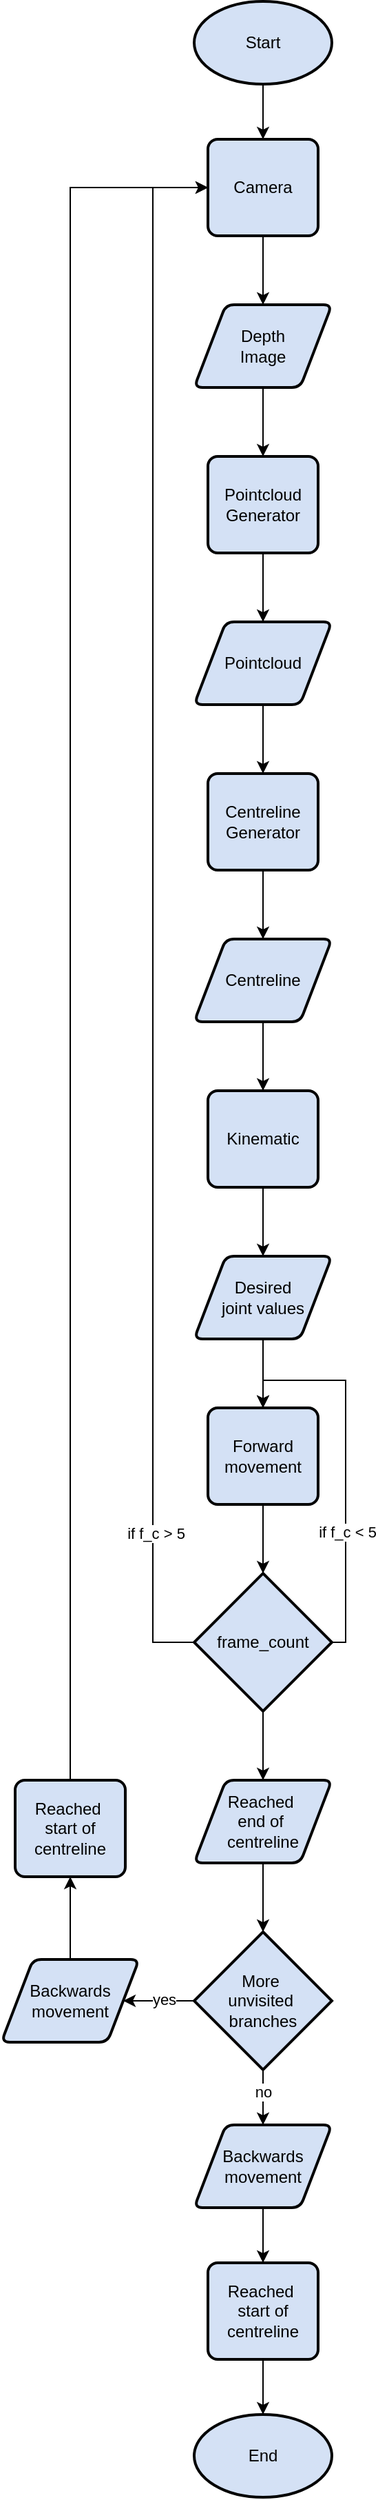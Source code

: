 <mxfile version="27.0.9">
  <diagram name="Side-1" id="UyaYXbJCaEVXkR74-4xI">
    <mxGraphModel dx="1892" dy="1324" grid="1" gridSize="10" guides="1" tooltips="1" connect="1" arrows="1" fold="1" page="1" pageScale="1" pageWidth="1169" pageHeight="827" math="0" shadow="0">
      <root>
        <mxCell id="0" />
        <mxCell id="1" parent="0" />
        <mxCell id="UtGt6KNxSAprVNSM-Ta2-62" style="edgeStyle=orthogonalEdgeStyle;rounded=0;orthogonalLoop=1;jettySize=auto;html=1;entryX=0.5;entryY=0;entryDx=0;entryDy=0;" edge="1" parent="1" source="UtGt6KNxSAprVNSM-Ta2-1" target="UtGt6KNxSAprVNSM-Ta2-25">
          <mxGeometry relative="1" as="geometry" />
        </mxCell>
        <mxCell id="UtGt6KNxSAprVNSM-Ta2-1" value="Start" style="strokeWidth=2;html=1;shape=mxgraph.flowchart.start_1;whiteSpace=wrap;fillColor=#D4E1F5;" vertex="1" parent="1">
          <mxGeometry x="750" y="20" width="100" height="60" as="geometry" />
        </mxCell>
        <mxCell id="UtGt6KNxSAprVNSM-Ta2-31" style="edgeStyle=orthogonalEdgeStyle;rounded=0;orthogonalLoop=1;jettySize=auto;html=1;entryX=0.5;entryY=0;entryDx=0;entryDy=0;" edge="1" parent="1" source="UtGt6KNxSAprVNSM-Ta2-2" target="UtGt6KNxSAprVNSM-Ta2-3">
          <mxGeometry relative="1" as="geometry" />
        </mxCell>
        <mxCell id="UtGt6KNxSAprVNSM-Ta2-2" value="Depth&lt;div&gt;Image&lt;/div&gt;" style="shape=parallelogram;html=1;strokeWidth=2;perimeter=parallelogramPerimeter;whiteSpace=wrap;rounded=1;arcSize=12;size=0.23;fillColor=#D4E1F5;" vertex="1" parent="1">
          <mxGeometry x="750" y="240.0" width="100" height="60" as="geometry" />
        </mxCell>
        <mxCell id="UtGt6KNxSAprVNSM-Ta2-32" style="edgeStyle=orthogonalEdgeStyle;rounded=0;orthogonalLoop=1;jettySize=auto;html=1;entryX=0.5;entryY=0;entryDx=0;entryDy=0;" edge="1" parent="1" source="UtGt6KNxSAprVNSM-Ta2-3" target="UtGt6KNxSAprVNSM-Ta2-4">
          <mxGeometry relative="1" as="geometry" />
        </mxCell>
        <mxCell id="UtGt6KNxSAprVNSM-Ta2-3" value="Pointcloud&lt;div&gt;Generator&lt;/div&gt;" style="rounded=1;whiteSpace=wrap;html=1;absoluteArcSize=1;arcSize=14;strokeWidth=2;fillColor=#D4E1F5;" vertex="1" parent="1">
          <mxGeometry x="760" y="350.0" width="80" height="70" as="geometry" />
        </mxCell>
        <mxCell id="UtGt6KNxSAprVNSM-Ta2-33" style="edgeStyle=orthogonalEdgeStyle;rounded=0;orthogonalLoop=1;jettySize=auto;html=1;entryX=0.5;entryY=0;entryDx=0;entryDy=0;" edge="1" parent="1" source="UtGt6KNxSAprVNSM-Ta2-4" target="UtGt6KNxSAprVNSM-Ta2-5">
          <mxGeometry relative="1" as="geometry" />
        </mxCell>
        <mxCell id="UtGt6KNxSAprVNSM-Ta2-4" value="Pointcloud" style="shape=parallelogram;html=1;strokeWidth=2;perimeter=parallelogramPerimeter;whiteSpace=wrap;rounded=1;arcSize=12;size=0.23;fillColor=#D4E1F5;" vertex="1" parent="1">
          <mxGeometry x="750" y="470.0" width="100" height="60" as="geometry" />
        </mxCell>
        <mxCell id="UtGt6KNxSAprVNSM-Ta2-34" style="edgeStyle=orthogonalEdgeStyle;rounded=0;orthogonalLoop=1;jettySize=auto;html=1;" edge="1" parent="1" source="UtGt6KNxSAprVNSM-Ta2-5" target="UtGt6KNxSAprVNSM-Ta2-7">
          <mxGeometry relative="1" as="geometry" />
        </mxCell>
        <mxCell id="UtGt6KNxSAprVNSM-Ta2-5" value="Centreline&lt;br&gt;Generator" style="rounded=1;whiteSpace=wrap;html=1;absoluteArcSize=1;arcSize=14;strokeWidth=2;strokeColor=#000000;fillColor=#D4E1F5;" vertex="1" parent="1">
          <mxGeometry x="760" y="580.0" width="80" height="70" as="geometry" />
        </mxCell>
        <mxCell id="UtGt6KNxSAprVNSM-Ta2-35" style="edgeStyle=orthogonalEdgeStyle;rounded=0;orthogonalLoop=1;jettySize=auto;html=1;" edge="1" parent="1" source="UtGt6KNxSAprVNSM-Ta2-7" target="UtGt6KNxSAprVNSM-Ta2-8">
          <mxGeometry relative="1" as="geometry" />
        </mxCell>
        <mxCell id="UtGt6KNxSAprVNSM-Ta2-7" value="Centreline" style="shape=parallelogram;html=1;strokeWidth=2;perimeter=parallelogramPerimeter;whiteSpace=wrap;rounded=1;arcSize=12;size=0.23;fillColor=#D4E1F5;" vertex="1" parent="1">
          <mxGeometry x="750" y="700.0" width="100" height="60" as="geometry" />
        </mxCell>
        <mxCell id="UtGt6KNxSAprVNSM-Ta2-36" style="edgeStyle=orthogonalEdgeStyle;rounded=0;orthogonalLoop=1;jettySize=auto;html=1;entryX=0.5;entryY=0;entryDx=0;entryDy=0;" edge="1" parent="1" source="UtGt6KNxSAprVNSM-Ta2-8" target="UtGt6KNxSAprVNSM-Ta2-9">
          <mxGeometry relative="1" as="geometry" />
        </mxCell>
        <mxCell id="UtGt6KNxSAprVNSM-Ta2-8" value="Kinematic" style="rounded=1;whiteSpace=wrap;html=1;absoluteArcSize=1;arcSize=14;strokeWidth=2;fillColor=#D4E1F5;" vertex="1" parent="1">
          <mxGeometry x="760" y="810.0" width="80" height="70" as="geometry" />
        </mxCell>
        <mxCell id="UtGt6KNxSAprVNSM-Ta2-37" style="edgeStyle=orthogonalEdgeStyle;rounded=0;orthogonalLoop=1;jettySize=auto;html=1;entryX=0.5;entryY=0;entryDx=0;entryDy=0;" edge="1" parent="1" source="UtGt6KNxSAprVNSM-Ta2-9" target="UtGt6KNxSAprVNSM-Ta2-10">
          <mxGeometry relative="1" as="geometry" />
        </mxCell>
        <mxCell id="UtGt6KNxSAprVNSM-Ta2-9" value="Desired&lt;br&gt;joint values" style="shape=parallelogram;html=1;strokeWidth=2;perimeter=parallelogramPerimeter;whiteSpace=wrap;rounded=1;arcSize=12;size=0.23;fillColor=#D4E1F5;" vertex="1" parent="1">
          <mxGeometry x="750" y="930" width="100" height="60" as="geometry" />
        </mxCell>
        <mxCell id="UtGt6KNxSAprVNSM-Ta2-10" value="Forward&lt;br&gt;movement" style="rounded=1;whiteSpace=wrap;html=1;absoluteArcSize=1;arcSize=14;strokeWidth=2;strokeColor=#000000;fillColor=#D4E1F5;" vertex="1" parent="1">
          <mxGeometry x="760" y="1040" width="80" height="70" as="geometry" />
        </mxCell>
        <mxCell id="UtGt6KNxSAprVNSM-Ta2-39" style="edgeStyle=orthogonalEdgeStyle;rounded=0;orthogonalLoop=1;jettySize=auto;html=1;entryX=0.5;entryY=0;entryDx=0;entryDy=0;" edge="1" parent="1" source="UtGt6KNxSAprVNSM-Ta2-11" target="UtGt6KNxSAprVNSM-Ta2-10">
          <mxGeometry relative="1" as="geometry">
            <Array as="points">
              <mxPoint x="860" y="1210" />
              <mxPoint x="860" y="1020" />
              <mxPoint x="800" y="1020" />
            </Array>
          </mxGeometry>
        </mxCell>
        <mxCell id="UtGt6KNxSAprVNSM-Ta2-40" value="if f_c &amp;lt; 5" style="edgeLabel;html=1;align=center;verticalAlign=middle;resizable=0;points=[];" vertex="1" connectable="0" parent="UtGt6KNxSAprVNSM-Ta2-39">
          <mxGeometry x="0.098" y="-1" relative="1" as="geometry">
            <mxPoint y="63" as="offset" />
          </mxGeometry>
        </mxCell>
        <mxCell id="UtGt6KNxSAprVNSM-Ta2-41" style="edgeStyle=orthogonalEdgeStyle;rounded=0;orthogonalLoop=1;jettySize=auto;html=1;entryX=0;entryY=0.5;entryDx=0;entryDy=0;" edge="1" parent="1" source="UtGt6KNxSAprVNSM-Ta2-11" target="UtGt6KNxSAprVNSM-Ta2-25">
          <mxGeometry relative="1" as="geometry">
            <Array as="points">
              <mxPoint x="720" y="1210" />
              <mxPoint x="720" y="155" />
            </Array>
          </mxGeometry>
        </mxCell>
        <mxCell id="UtGt6KNxSAprVNSM-Ta2-43" value="if f_c &amp;gt; 5" style="edgeLabel;html=1;align=center;verticalAlign=middle;resizable=0;points=[];" vertex="1" connectable="0" parent="UtGt6KNxSAprVNSM-Ta2-41">
          <mxGeometry x="-0.805" y="-2" relative="1" as="geometry">
            <mxPoint as="offset" />
          </mxGeometry>
        </mxCell>
        <mxCell id="UtGt6KNxSAprVNSM-Ta2-11" value="frame_count" style="strokeWidth=2;html=1;shape=mxgraph.flowchart.decision;whiteSpace=wrap;fillColor=#D4E1F5;" vertex="1" parent="1">
          <mxGeometry x="750" y="1160" width="100" height="100" as="geometry" />
        </mxCell>
        <mxCell id="UtGt6KNxSAprVNSM-Ta2-30" style="edgeStyle=orthogonalEdgeStyle;rounded=0;orthogonalLoop=1;jettySize=auto;html=1;" edge="1" parent="1" source="UtGt6KNxSAprVNSM-Ta2-25" target="UtGt6KNxSAprVNSM-Ta2-2">
          <mxGeometry relative="1" as="geometry" />
        </mxCell>
        <mxCell id="UtGt6KNxSAprVNSM-Ta2-25" value="Camera" style="rounded=1;whiteSpace=wrap;html=1;absoluteArcSize=1;arcSize=14;strokeWidth=2;fillColor=#D4E1F5;strokeColor=#000000;" vertex="1" parent="1">
          <mxGeometry x="760" y="120" width="80" height="70" as="geometry" />
        </mxCell>
        <mxCell id="UtGt6KNxSAprVNSM-Ta2-51" style="edgeStyle=orthogonalEdgeStyle;rounded=0;orthogonalLoop=1;jettySize=auto;html=1;entryX=1;entryY=0.5;entryDx=0;entryDy=0;" edge="1" parent="1" source="UtGt6KNxSAprVNSM-Ta2-29" target="UtGt6KNxSAprVNSM-Ta2-49">
          <mxGeometry relative="1" as="geometry" />
        </mxCell>
        <mxCell id="UtGt6KNxSAprVNSM-Ta2-52" value="yes" style="edgeLabel;html=1;align=center;verticalAlign=middle;resizable=0;points=[];" vertex="1" connectable="0" parent="UtGt6KNxSAprVNSM-Ta2-51">
          <mxGeometry x="-0.131" y="-1" relative="1" as="geometry">
            <mxPoint as="offset" />
          </mxGeometry>
        </mxCell>
        <mxCell id="UtGt6KNxSAprVNSM-Ta2-29" value="More&amp;nbsp;&lt;div&gt;unvisited&amp;nbsp;&lt;/div&gt;&lt;div&gt;branches&lt;/div&gt;" style="strokeWidth=2;html=1;shape=mxgraph.flowchart.decision;whiteSpace=wrap;fillColor=#D4E1F5;" vertex="1" parent="1">
          <mxGeometry x="750" y="1420" width="100" height="100" as="geometry" />
        </mxCell>
        <mxCell id="UtGt6KNxSAprVNSM-Ta2-38" style="edgeStyle=orthogonalEdgeStyle;rounded=0;orthogonalLoop=1;jettySize=auto;html=1;entryX=0.5;entryY=0;entryDx=0;entryDy=0;entryPerimeter=0;" edge="1" parent="1" source="UtGt6KNxSAprVNSM-Ta2-10" target="UtGt6KNxSAprVNSM-Ta2-11">
          <mxGeometry relative="1" as="geometry" />
        </mxCell>
        <mxCell id="UtGt6KNxSAprVNSM-Ta2-44" style="edgeStyle=orthogonalEdgeStyle;rounded=0;orthogonalLoop=1;jettySize=auto;html=1;entryX=0.5;entryY=0;entryDx=0;entryDy=0;" edge="1" parent="1" source="UtGt6KNxSAprVNSM-Ta2-11" target="UtGt6KNxSAprVNSM-Ta2-63">
          <mxGeometry relative="1" as="geometry">
            <mxPoint x="800" y="1300" as="targetPoint" />
          </mxGeometry>
        </mxCell>
        <mxCell id="UtGt6KNxSAprVNSM-Ta2-47" style="edgeStyle=orthogonalEdgeStyle;rounded=0;orthogonalLoop=1;jettySize=auto;html=1;exitX=0.5;exitY=1;exitDx=0;exitDy=0;" edge="1" parent="1" source="UtGt6KNxSAprVNSM-Ta2-63" target="UtGt6KNxSAprVNSM-Ta2-29">
          <mxGeometry relative="1" as="geometry">
            <mxPoint x="800" y="1380" as="sourcePoint" />
          </mxGeometry>
        </mxCell>
        <mxCell id="UtGt6KNxSAprVNSM-Ta2-60" style="edgeStyle=orthogonalEdgeStyle;rounded=0;orthogonalLoop=1;jettySize=auto;html=1;entryX=0.5;entryY=1;entryDx=0;entryDy=0;" edge="1" parent="1" source="UtGt6KNxSAprVNSM-Ta2-49" target="UtGt6KNxSAprVNSM-Ta2-55">
          <mxGeometry relative="1" as="geometry" />
        </mxCell>
        <mxCell id="UtGt6KNxSAprVNSM-Ta2-49" value="Backwards movement" style="shape=parallelogram;html=1;strokeWidth=2;perimeter=parallelogramPerimeter;whiteSpace=wrap;rounded=1;arcSize=12;size=0.23;fillColor=#D4E1F5;" vertex="1" parent="1">
          <mxGeometry x="610" y="1440" width="100" height="60" as="geometry" />
        </mxCell>
        <mxCell id="UtGt6KNxSAprVNSM-Ta2-50" value="End" style="strokeWidth=2;html=1;shape=mxgraph.flowchart.start_1;whiteSpace=wrap;fillColor=#D4E1F5;" vertex="1" parent="1">
          <mxGeometry x="750" y="1770" width="100" height="60" as="geometry" />
        </mxCell>
        <mxCell id="UtGt6KNxSAprVNSM-Ta2-53" style="edgeStyle=orthogonalEdgeStyle;rounded=0;orthogonalLoop=1;jettySize=auto;html=1;entryX=0.5;entryY=0;entryDx=0;entryDy=0;exitX=0.5;exitY=1;exitDx=0;exitDy=0;exitPerimeter=0;" edge="1" parent="1" source="UtGt6KNxSAprVNSM-Ta2-29" target="UtGt6KNxSAprVNSM-Ta2-56">
          <mxGeometry relative="1" as="geometry">
            <mxPoint x="870" y="1450" as="targetPoint" />
            <Array as="points">
              <mxPoint x="800" y="1550" />
              <mxPoint x="800" y="1550" />
            </Array>
          </mxGeometry>
        </mxCell>
        <mxCell id="UtGt6KNxSAprVNSM-Ta2-54" value="no" style="edgeLabel;html=1;align=center;verticalAlign=middle;resizable=0;points=[];" vertex="1" connectable="0" parent="UtGt6KNxSAprVNSM-Ta2-53">
          <mxGeometry x="-0.214" relative="1" as="geometry">
            <mxPoint as="offset" />
          </mxGeometry>
        </mxCell>
        <mxCell id="UtGt6KNxSAprVNSM-Ta2-61" style="edgeStyle=orthogonalEdgeStyle;rounded=0;orthogonalLoop=1;jettySize=auto;html=1;exitX=0.5;exitY=0;exitDx=0;exitDy=0;entryX=0;entryY=0.5;entryDx=0;entryDy=0;" edge="1" parent="1" source="UtGt6KNxSAprVNSM-Ta2-55" target="UtGt6KNxSAprVNSM-Ta2-25">
          <mxGeometry relative="1" as="geometry">
            <mxPoint x="720" y="160" as="targetPoint" />
            <Array as="points">
              <mxPoint x="660" y="155" />
            </Array>
          </mxGeometry>
        </mxCell>
        <mxCell id="UtGt6KNxSAprVNSM-Ta2-55" value="Reached&amp;nbsp;&lt;div&gt;start of centreline&lt;/div&gt;" style="rounded=1;whiteSpace=wrap;html=1;absoluteArcSize=1;arcSize=14;strokeWidth=2;fillColor=#D4E1F5;" vertex="1" parent="1">
          <mxGeometry x="620" y="1310" width="80" height="70" as="geometry" />
        </mxCell>
        <mxCell id="UtGt6KNxSAprVNSM-Ta2-58" style="edgeStyle=orthogonalEdgeStyle;rounded=0;orthogonalLoop=1;jettySize=auto;html=1;entryX=0.5;entryY=0;entryDx=0;entryDy=0;" edge="1" parent="1" source="UtGt6KNxSAprVNSM-Ta2-56" target="UtGt6KNxSAprVNSM-Ta2-57">
          <mxGeometry relative="1" as="geometry" />
        </mxCell>
        <mxCell id="UtGt6KNxSAprVNSM-Ta2-56" value="Backwards movement" style="shape=parallelogram;html=1;strokeWidth=2;perimeter=parallelogramPerimeter;whiteSpace=wrap;rounded=1;arcSize=12;size=0.23;fillColor=#D4E1F5;" vertex="1" parent="1">
          <mxGeometry x="750" y="1560" width="100" height="60" as="geometry" />
        </mxCell>
        <mxCell id="UtGt6KNxSAprVNSM-Ta2-57" value="Reached&amp;nbsp;&lt;div&gt;start of centreline&lt;/div&gt;" style="rounded=1;whiteSpace=wrap;html=1;absoluteArcSize=1;arcSize=14;strokeWidth=2;fillColor=#D4E1F5;" vertex="1" parent="1">
          <mxGeometry x="760" y="1660" width="80" height="70" as="geometry" />
        </mxCell>
        <mxCell id="UtGt6KNxSAprVNSM-Ta2-59" style="edgeStyle=orthogonalEdgeStyle;rounded=0;orthogonalLoop=1;jettySize=auto;html=1;entryX=0.5;entryY=0;entryDx=0;entryDy=0;entryPerimeter=0;" edge="1" parent="1" source="UtGt6KNxSAprVNSM-Ta2-57" target="UtGt6KNxSAprVNSM-Ta2-50">
          <mxGeometry relative="1" as="geometry" />
        </mxCell>
        <mxCell id="UtGt6KNxSAprVNSM-Ta2-63" value="Reached&amp;nbsp;&lt;div&gt;end&amp;nbsp;&lt;span style=&quot;background-color: transparent; color: light-dark(rgb(0, 0, 0), rgb(255, 255, 255));&quot;&gt;of&amp;nbsp;&lt;/span&gt;&lt;/div&gt;&lt;div&gt;&lt;span style=&quot;background-color: transparent; color: light-dark(rgb(0, 0, 0), rgb(255, 255, 255));&quot;&gt;centreline&lt;/span&gt;&lt;/div&gt;" style="shape=parallelogram;html=1;strokeWidth=2;perimeter=parallelogramPerimeter;whiteSpace=wrap;rounded=1;arcSize=12;size=0.23;fillColor=#D4E1F5;" vertex="1" parent="1">
          <mxGeometry x="750" y="1310" width="100" height="60" as="geometry" />
        </mxCell>
      </root>
    </mxGraphModel>
  </diagram>
</mxfile>
